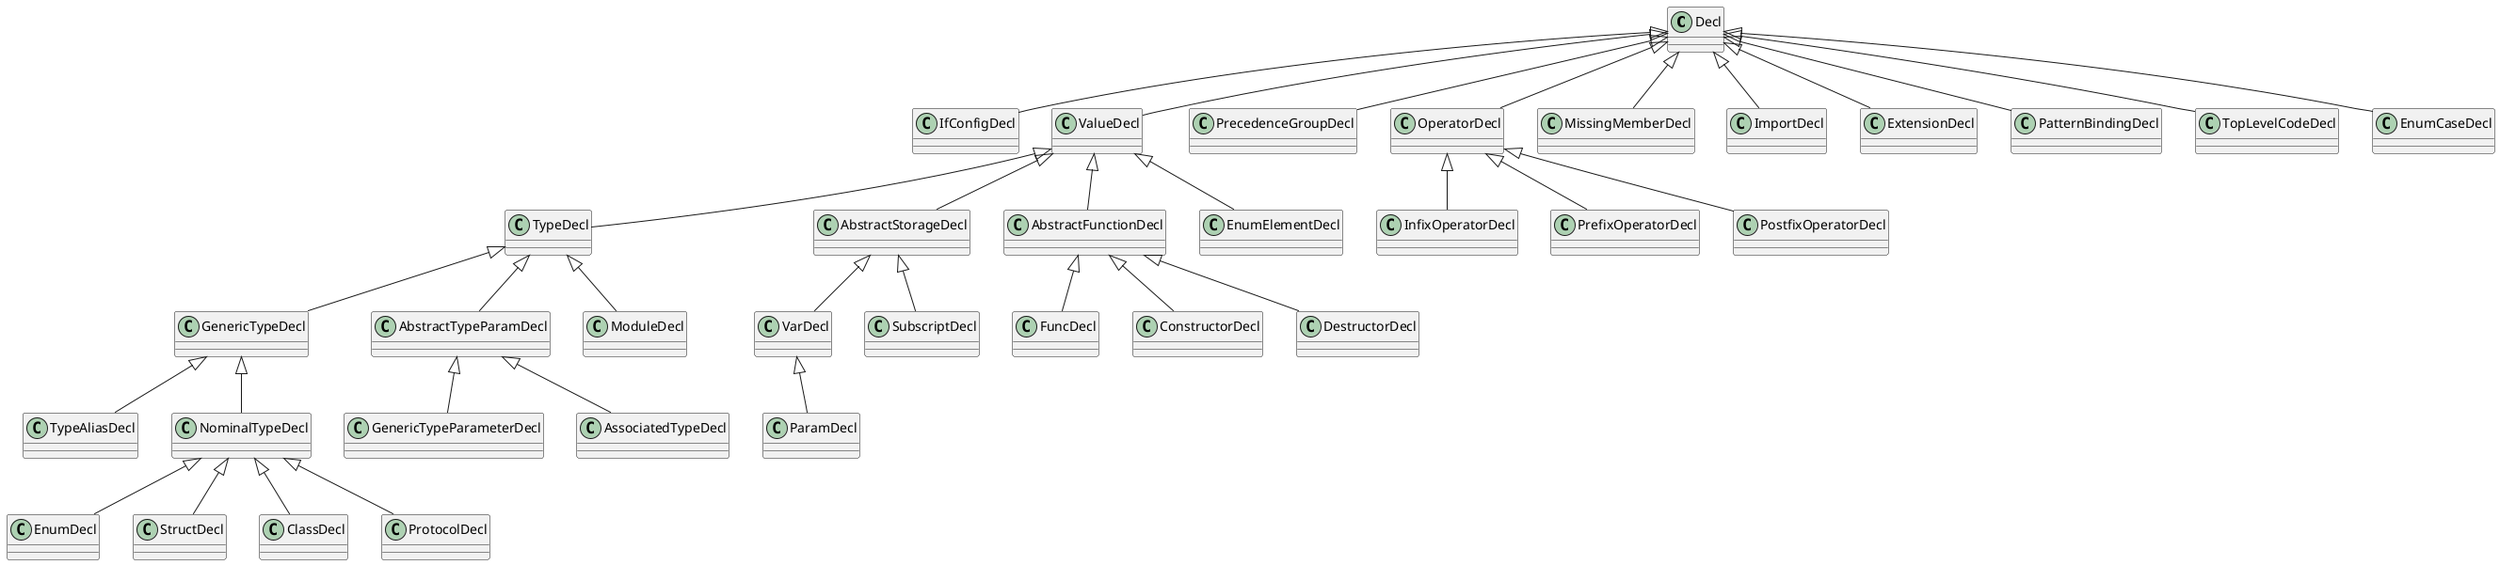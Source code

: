 @startuml

Decl <|-- IfConfigDecl
Decl <|-- ValueDecl
  ValueDecl <|-- TypeDecl
    TypeDecl <|-- GenericTypeDecl
      GenericTypeDecl <|-- TypeAliasDecl
      GenericTypeDecl <|-- NominalTypeDecl
        NominalTypeDecl <|-- EnumDecl
        NominalTypeDecl <|-- StructDecl
        NominalTypeDecl <|-- ClassDecl
        NominalTypeDecl <|-- ProtocolDecl
    TypeDecl <|-- AbstractTypeParamDecl
      AbstractTypeParamDecl <|-- GenericTypeParameterDecl
      AbstractTypeParamDecl <|-- AssociatedTypeDecl
    TypeDecl <|-- ModuleDecl
  ValueDecl <|-- AbstractStorageDecl
    AbstractStorageDecl <|-- VarDecl
      VarDecl <|-- ParamDecl
    AbstractStorageDecl <|-- SubscriptDecl
  ValueDecl <|-- AbstractFunctionDecl
    AbstractFunctionDecl <|-- FuncDecl
    AbstractFunctionDecl <|-- ConstructorDecl
    AbstractFunctionDecl <|-- DestructorDecl
  ValueDecl <|-- EnumElementDecl
Decl <|-- PrecedenceGroupDecl
Decl <|-- OperatorDecl
  OperatorDecl <|-- InfixOperatorDecl
  OperatorDecl <|-- PrefixOperatorDecl
  OperatorDecl <|-- PostfixOperatorDecl
Decl <|-- MissingMemberDecl
Decl <|-- ImportDecl
Decl <|-- ExtensionDecl
Decl <|-- PatternBindingDecl
Decl <|-- TopLevelCodeDecl
Decl <|-- EnumCaseDecl

@enduml
